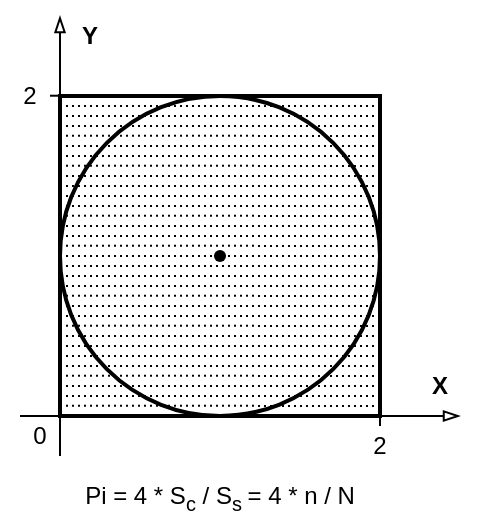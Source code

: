 <mxfile version="26.1.1">
  <diagram name="Страница — 1" id="deotx7ExplQCpLuPv1hL">
    <mxGraphModel dx="1368" dy="788" grid="1" gridSize="10" guides="1" tooltips="1" connect="1" arrows="1" fold="1" page="1" pageScale="1" pageWidth="827" pageHeight="1169" math="0" shadow="0">
      <root>
        <mxCell id="0" />
        <mxCell id="1" parent="0" />
        <mxCell id="2nEr929HTykQZK3qHJsT-6" value="" style="whiteSpace=wrap;html=1;aspect=fixed;fillColor=none;strokeWidth=2;fontFamily=Helvetica;" parent="1" vertex="1">
          <mxGeometry x="40" y="240" width="160" height="160" as="geometry" />
        </mxCell>
        <mxCell id="2nEr929HTykQZK3qHJsT-1" value="" style="endArrow=blockThin;html=1;rounded=0;endFill=0;strokeWidth=1;fontFamily=Helvetica;" parent="1" edge="1">
          <mxGeometry width="50" height="50" relative="1" as="geometry">
            <mxPoint x="40" y="420" as="sourcePoint" />
            <mxPoint x="40" y="200" as="targetPoint" />
          </mxGeometry>
        </mxCell>
        <mxCell id="2nEr929HTykQZK3qHJsT-2" value="" style="endArrow=blockThin;html=1;rounded=0;endFill=0;strokeWidth=1;fontFamily=Helvetica;" parent="1" edge="1">
          <mxGeometry width="50" height="50" relative="1" as="geometry">
            <mxPoint x="20" y="400" as="sourcePoint" />
            <mxPoint x="240" y="400" as="targetPoint" />
          </mxGeometry>
        </mxCell>
        <mxCell id="2nEr929HTykQZK3qHJsT-5" value="" style="ellipse;whiteSpace=wrap;html=1;aspect=fixed;fillColor=none;strokeWidth=2;fontFamily=Helvetica;" parent="1" vertex="1">
          <mxGeometry x="40" y="240" width="160" height="160" as="geometry" />
        </mxCell>
        <mxCell id="2nEr929HTykQZK3qHJsT-43" value="" style="endArrow=none;dashed=1;html=1;dashPattern=1 2;strokeWidth=1;rounded=0;fontFamily=Helvetica;" parent="1" edge="1">
          <mxGeometry width="50" height="50" relative="1" as="geometry">
            <mxPoint x="40" y="390" as="sourcePoint" />
            <mxPoint x="200" y="390" as="targetPoint" />
          </mxGeometry>
        </mxCell>
        <mxCell id="2nEr929HTykQZK3qHJsT-46" value="" style="endArrow=none;dashed=1;html=1;dashPattern=1 2;strokeWidth=1;rounded=0;fontFamily=Helvetica;" parent="1" edge="1">
          <mxGeometry width="50" height="50" relative="1" as="geometry">
            <mxPoint x="40" y="394.84" as="sourcePoint" />
            <mxPoint x="200" y="395" as="targetPoint" />
          </mxGeometry>
        </mxCell>
        <mxCell id="2nEr929HTykQZK3qHJsT-55" value="&lt;b&gt;X&lt;/b&gt;" style="text;html=1;align=center;verticalAlign=middle;whiteSpace=wrap;rounded=0;fontFamily=Helvetica;" parent="1" vertex="1">
          <mxGeometry x="220" y="370" width="20" height="30" as="geometry" />
        </mxCell>
        <mxCell id="2nEr929HTykQZK3qHJsT-56" value="&lt;font&gt;&lt;b&gt;Y&lt;/b&gt;&lt;/font&gt;" style="text;html=1;align=center;verticalAlign=middle;whiteSpace=wrap;rounded=0;fontFamily=Helvetica;" parent="1" vertex="1">
          <mxGeometry x="40" y="200" width="30" height="20" as="geometry" />
        </mxCell>
        <mxCell id="2nEr929HTykQZK3qHJsT-57" value="Pi = 4 * S&lt;sub style=&quot;&quot;&gt;c&lt;/sub&gt;&amp;nbsp;/ S&lt;sub style=&quot;&quot;&gt;s&amp;nbsp;&lt;/sub&gt;= 4 * n / N" style="text;html=1;align=center;verticalAlign=middle;whiteSpace=wrap;rounded=0;fontFamily=Helvetica;" parent="1" vertex="1">
          <mxGeometry x="20" y="431" width="200" height="20" as="geometry" />
        </mxCell>
        <mxCell id="2nEr929HTykQZK3qHJsT-70" value="&lt;font&gt;0&lt;/font&gt;" style="text;html=1;align=center;verticalAlign=middle;whiteSpace=wrap;rounded=0;fontFamily=Helvetica;" parent="1" vertex="1">
          <mxGeometry x="20" y="400" width="20" height="20" as="geometry" />
        </mxCell>
        <mxCell id="2nEr929HTykQZK3qHJsT-71" value="&lt;font&gt;2&lt;/font&gt;" style="text;html=1;align=center;verticalAlign=middle;whiteSpace=wrap;rounded=0;fontFamily=Helvetica;" parent="1" vertex="1">
          <mxGeometry x="190" y="400" width="20" height="30" as="geometry" />
        </mxCell>
        <mxCell id="2nEr929HTykQZK3qHJsT-72" value="2" style="text;html=1;align=center;verticalAlign=middle;whiteSpace=wrap;rounded=0;fontFamily=Helvetica;" parent="1" vertex="1">
          <mxGeometry x="10" y="230" width="30" height="20" as="geometry" />
        </mxCell>
        <mxCell id="2nEr929HTykQZK3qHJsT-80" value="" style="endArrow=none;dashed=1;html=1;dashPattern=1 2;strokeWidth=1;rounded=0;fontFamily=Helvetica;" parent="1" edge="1">
          <mxGeometry width="50" height="50" relative="1" as="geometry">
            <mxPoint x="40" y="385" as="sourcePoint" />
            <mxPoint x="200" y="385" as="targetPoint" />
          </mxGeometry>
        </mxCell>
        <mxCell id="2nEr929HTykQZK3qHJsT-82" value="" style="endArrow=none;dashed=1;html=1;dashPattern=1 2;strokeWidth=1;rounded=0;fontFamily=Helvetica;" parent="1" edge="1">
          <mxGeometry width="50" height="50" relative="1" as="geometry">
            <mxPoint x="40" y="375" as="sourcePoint" />
            <mxPoint x="200" y="375" as="targetPoint" />
          </mxGeometry>
        </mxCell>
        <mxCell id="2nEr929HTykQZK3qHJsT-83" value="" style="endArrow=none;dashed=1;html=1;dashPattern=1 2;strokeWidth=1;rounded=0;fontFamily=Helvetica;" parent="1" edge="1">
          <mxGeometry width="50" height="50" relative="1" as="geometry">
            <mxPoint x="40" y="379.84" as="sourcePoint" />
            <mxPoint x="200" y="380" as="targetPoint" />
          </mxGeometry>
        </mxCell>
        <mxCell id="2nEr929HTykQZK3qHJsT-84" value="" style="endArrow=none;dashed=1;html=1;dashPattern=1 2;strokeWidth=1;rounded=0;fontFamily=Helvetica;" parent="1" edge="1">
          <mxGeometry width="50" height="50" relative="1" as="geometry">
            <mxPoint x="40" y="370" as="sourcePoint" />
            <mxPoint x="200" y="370" as="targetPoint" />
          </mxGeometry>
        </mxCell>
        <mxCell id="2nEr929HTykQZK3qHJsT-88" value="" style="endArrow=none;dashed=1;html=1;dashPattern=1 2;strokeWidth=1;rounded=0;fontFamily=Helvetica;" parent="1" edge="1">
          <mxGeometry width="50" height="50" relative="1" as="geometry">
            <mxPoint x="40" y="365" as="sourcePoint" />
            <mxPoint x="200" y="365" as="targetPoint" />
          </mxGeometry>
        </mxCell>
        <mxCell id="2nEr929HTykQZK3qHJsT-90" value="" style="endArrow=none;dashed=1;html=1;dashPattern=1 2;strokeWidth=1;rounded=0;fontFamily=Helvetica;" parent="1" edge="1">
          <mxGeometry width="50" height="50" relative="1" as="geometry">
            <mxPoint x="40" y="360" as="sourcePoint" />
            <mxPoint x="200" y="360" as="targetPoint" />
          </mxGeometry>
        </mxCell>
        <mxCell id="2nEr929HTykQZK3qHJsT-91" value="" style="endArrow=none;dashed=1;html=1;dashPattern=1 2;strokeWidth=1;rounded=0;fontFamily=Helvetica;" parent="1" edge="1">
          <mxGeometry width="50" height="50" relative="1" as="geometry">
            <mxPoint x="40" y="350" as="sourcePoint" />
            <mxPoint x="200" y="350" as="targetPoint" />
          </mxGeometry>
        </mxCell>
        <mxCell id="2nEr929HTykQZK3qHJsT-92" value="" style="endArrow=none;dashed=1;html=1;dashPattern=1 2;strokeWidth=1;rounded=0;fontFamily=Helvetica;" parent="1" edge="1">
          <mxGeometry width="50" height="50" relative="1" as="geometry">
            <mxPoint x="40" y="354.84" as="sourcePoint" />
            <mxPoint x="200" y="355" as="targetPoint" />
          </mxGeometry>
        </mxCell>
        <mxCell id="2nEr929HTykQZK3qHJsT-93" value="" style="endArrow=none;dashed=1;html=1;dashPattern=1 2;strokeWidth=1;rounded=0;fontFamily=Helvetica;" parent="1" edge="1">
          <mxGeometry width="50" height="50" relative="1" as="geometry">
            <mxPoint x="40" y="345" as="sourcePoint" />
            <mxPoint x="200" y="345" as="targetPoint" />
          </mxGeometry>
        </mxCell>
        <mxCell id="2nEr929HTykQZK3qHJsT-94" value="" style="endArrow=none;dashed=1;html=1;dashPattern=1 2;strokeWidth=1;rounded=0;fontFamily=Helvetica;" parent="1" edge="1">
          <mxGeometry width="50" height="50" relative="1" as="geometry">
            <mxPoint x="40" y="335" as="sourcePoint" />
            <mxPoint x="200" y="335" as="targetPoint" />
          </mxGeometry>
        </mxCell>
        <mxCell id="2nEr929HTykQZK3qHJsT-95" value="" style="endArrow=none;dashed=1;html=1;dashPattern=1 2;strokeWidth=1;rounded=0;fontFamily=Helvetica;" parent="1" edge="1">
          <mxGeometry width="50" height="50" relative="1" as="geometry">
            <mxPoint x="40" y="339.84" as="sourcePoint" />
            <mxPoint x="200" y="340" as="targetPoint" />
          </mxGeometry>
        </mxCell>
        <mxCell id="2nEr929HTykQZK3qHJsT-96" value="" style="endArrow=none;dashed=1;html=1;dashPattern=1 2;strokeWidth=1;rounded=0;fontFamily=Helvetica;" parent="1" edge="1">
          <mxGeometry width="50" height="50" relative="1" as="geometry">
            <mxPoint x="40" y="330" as="sourcePoint" />
            <mxPoint x="200" y="330" as="targetPoint" />
          </mxGeometry>
        </mxCell>
        <mxCell id="2nEr929HTykQZK3qHJsT-97" value="" style="endArrow=none;dashed=1;html=1;dashPattern=1 2;strokeWidth=1;rounded=0;fontFamily=Helvetica;" parent="1" edge="1">
          <mxGeometry width="50" height="50" relative="1" as="geometry">
            <mxPoint x="40" y="325" as="sourcePoint" />
            <mxPoint x="200" y="325" as="targetPoint" />
          </mxGeometry>
        </mxCell>
        <mxCell id="2nEr929HTykQZK3qHJsT-99" value="" style="endArrow=none;dashed=1;html=1;dashPattern=1 2;strokeWidth=1;rounded=0;fontFamily=Helvetica;" parent="1" edge="1">
          <mxGeometry width="50" height="50" relative="1" as="geometry">
            <mxPoint x="40" y="310" as="sourcePoint" />
            <mxPoint x="200" y="310" as="targetPoint" />
          </mxGeometry>
        </mxCell>
        <mxCell id="2nEr929HTykQZK3qHJsT-100" value="" style="endArrow=none;dashed=1;html=1;dashPattern=1 2;strokeWidth=1;rounded=0;fontFamily=Helvetica;" parent="1" edge="1">
          <mxGeometry width="50" height="50" relative="1" as="geometry">
            <mxPoint x="40" y="314.84" as="sourcePoint" />
            <mxPoint x="200" y="315" as="targetPoint" />
          </mxGeometry>
        </mxCell>
        <mxCell id="2nEr929HTykQZK3qHJsT-101" value="" style="endArrow=none;dashed=1;html=1;dashPattern=1 2;strokeWidth=1;rounded=0;fontFamily=Helvetica;" parent="1" edge="1">
          <mxGeometry width="50" height="50" relative="1" as="geometry">
            <mxPoint x="40" y="305" as="sourcePoint" />
            <mxPoint x="200" y="305" as="targetPoint" />
          </mxGeometry>
        </mxCell>
        <mxCell id="2nEr929HTykQZK3qHJsT-102" value="" style="endArrow=none;dashed=1;html=1;dashPattern=1 2;strokeWidth=1;rounded=0;fontFamily=Helvetica;" parent="1" edge="1">
          <mxGeometry width="50" height="50" relative="1" as="geometry">
            <mxPoint x="40" y="295" as="sourcePoint" />
            <mxPoint x="200" y="295" as="targetPoint" />
          </mxGeometry>
        </mxCell>
        <mxCell id="2nEr929HTykQZK3qHJsT-103" value="" style="endArrow=none;dashed=1;html=1;dashPattern=1 2;strokeWidth=1;rounded=0;fontFamily=Helvetica;" parent="1" edge="1">
          <mxGeometry width="50" height="50" relative="1" as="geometry">
            <mxPoint x="40" y="299.84" as="sourcePoint" />
            <mxPoint x="200" y="300" as="targetPoint" />
          </mxGeometry>
        </mxCell>
        <mxCell id="2nEr929HTykQZK3qHJsT-104" value="" style="endArrow=none;dashed=1;html=1;dashPattern=1 2;strokeWidth=1;rounded=0;fontFamily=Helvetica;" parent="1" edge="1">
          <mxGeometry width="50" height="50" relative="1" as="geometry">
            <mxPoint x="40" y="290" as="sourcePoint" />
            <mxPoint x="200" y="290" as="targetPoint" />
          </mxGeometry>
        </mxCell>
        <mxCell id="2nEr929HTykQZK3qHJsT-105" value="" style="endArrow=none;dashed=1;html=1;dashPattern=1 2;strokeWidth=1;rounded=0;fontFamily=Helvetica;" parent="1" edge="1">
          <mxGeometry width="50" height="50" relative="1" as="geometry">
            <mxPoint x="40" y="285" as="sourcePoint" />
            <mxPoint x="200" y="285" as="targetPoint" />
          </mxGeometry>
        </mxCell>
        <mxCell id="2nEr929HTykQZK3qHJsT-106" value="" style="endArrow=none;dashed=1;html=1;dashPattern=1 2;strokeWidth=1;rounded=0;fontFamily=Helvetica;" parent="1" edge="1">
          <mxGeometry width="50" height="50" relative="1" as="geometry">
            <mxPoint x="40" y="280" as="sourcePoint" />
            <mxPoint x="200" y="280" as="targetPoint" />
          </mxGeometry>
        </mxCell>
        <mxCell id="2nEr929HTykQZK3qHJsT-107" value="" style="endArrow=none;dashed=1;html=1;dashPattern=1 2;strokeWidth=1;rounded=0;fontFamily=Helvetica;" parent="1" edge="1">
          <mxGeometry width="50" height="50" relative="1" as="geometry">
            <mxPoint x="40" y="270" as="sourcePoint" />
            <mxPoint x="200" y="270" as="targetPoint" />
          </mxGeometry>
        </mxCell>
        <mxCell id="2nEr929HTykQZK3qHJsT-108" value="" style="endArrow=none;dashed=1;html=1;dashPattern=1 2;strokeWidth=1;rounded=0;fontFamily=Helvetica;" parent="1" edge="1">
          <mxGeometry width="50" height="50" relative="1" as="geometry">
            <mxPoint x="40" y="274.84" as="sourcePoint" />
            <mxPoint x="200" y="275" as="targetPoint" />
          </mxGeometry>
        </mxCell>
        <mxCell id="2nEr929HTykQZK3qHJsT-109" value="" style="endArrow=none;dashed=1;html=1;dashPattern=1 2;strokeWidth=1;rounded=0;fontFamily=Helvetica;" parent="1" edge="1">
          <mxGeometry width="50" height="50" relative="1" as="geometry">
            <mxPoint x="40" y="265" as="sourcePoint" />
            <mxPoint x="200" y="265" as="targetPoint" />
          </mxGeometry>
        </mxCell>
        <mxCell id="2nEr929HTykQZK3qHJsT-110" value="" style="endArrow=none;dashed=1;html=1;dashPattern=1 2;strokeWidth=1;rounded=0;fontFamily=Helvetica;" parent="1" edge="1">
          <mxGeometry width="50" height="50" relative="1" as="geometry">
            <mxPoint x="40" y="255" as="sourcePoint" />
            <mxPoint x="200" y="255" as="targetPoint" />
          </mxGeometry>
        </mxCell>
        <mxCell id="2nEr929HTykQZK3qHJsT-111" value="" style="endArrow=none;dashed=1;html=1;dashPattern=1 2;strokeWidth=1;rounded=0;fontFamily=Helvetica;" parent="1" edge="1">
          <mxGeometry width="50" height="50" relative="1" as="geometry">
            <mxPoint x="40" y="259.84" as="sourcePoint" />
            <mxPoint x="200" y="260" as="targetPoint" />
          </mxGeometry>
        </mxCell>
        <mxCell id="2nEr929HTykQZK3qHJsT-112" value="" style="endArrow=none;dashed=1;html=1;dashPattern=1 2;strokeWidth=1;rounded=0;fontFamily=Helvetica;" parent="1" edge="1">
          <mxGeometry width="50" height="50" relative="1" as="geometry">
            <mxPoint x="40" y="250" as="sourcePoint" />
            <mxPoint x="200" y="250" as="targetPoint" />
          </mxGeometry>
        </mxCell>
        <mxCell id="2nEr929HTykQZK3qHJsT-113" value="" style="endArrow=none;dashed=1;html=1;dashPattern=1 2;strokeWidth=1;rounded=0;fontFamily=Helvetica;" parent="1" edge="1">
          <mxGeometry width="50" height="50" relative="1" as="geometry">
            <mxPoint x="40" y="245" as="sourcePoint" />
            <mxPoint x="200" y="245" as="targetPoint" />
          </mxGeometry>
        </mxCell>
        <mxCell id="2nEr929HTykQZK3qHJsT-115" value="" style="endArrow=none;dashed=1;html=1;dashPattern=1 2;strokeWidth=1;rounded=0;fontFamily=Helvetica;" parent="1" edge="1">
          <mxGeometry width="50" height="50" relative="1" as="geometry">
            <mxPoint x="40" y="320" as="sourcePoint" />
            <mxPoint x="200" y="320" as="targetPoint" />
          </mxGeometry>
        </mxCell>
        <mxCell id="2nEr929HTykQZK3qHJsT-124" value="" style="shape=waypoint;sketch=0;fillStyle=solid;size=6;pointerEvents=1;points=[];fillColor=none;resizable=0;rotatable=0;perimeter=centerPerimeter;snapToPoint=1;fontFamily=Helvetica;" parent="1" vertex="1">
          <mxGeometry x="110" y="310" width="20" height="20" as="geometry" />
        </mxCell>
        <mxCell id="2nEr929HTykQZK3qHJsT-146" value="" style="endArrow=none;html=1;rounded=0;fontFamily=Helvetica;" parent="1" edge="1">
          <mxGeometry width="50" height="50" relative="1" as="geometry">
            <mxPoint x="35" y="239.86" as="sourcePoint" />
            <mxPoint x="45" y="239.86" as="targetPoint" />
          </mxGeometry>
        </mxCell>
        <mxCell id="2nEr929HTykQZK3qHJsT-147" value="" style="endArrow=none;html=1;rounded=0;fontFamily=Helvetica;" parent="1" edge="1">
          <mxGeometry width="50" height="50" relative="1" as="geometry">
            <mxPoint x="200" y="405" as="sourcePoint" />
            <mxPoint x="200" y="395" as="targetPoint" />
          </mxGeometry>
        </mxCell>
      </root>
    </mxGraphModel>
  </diagram>
</mxfile>
